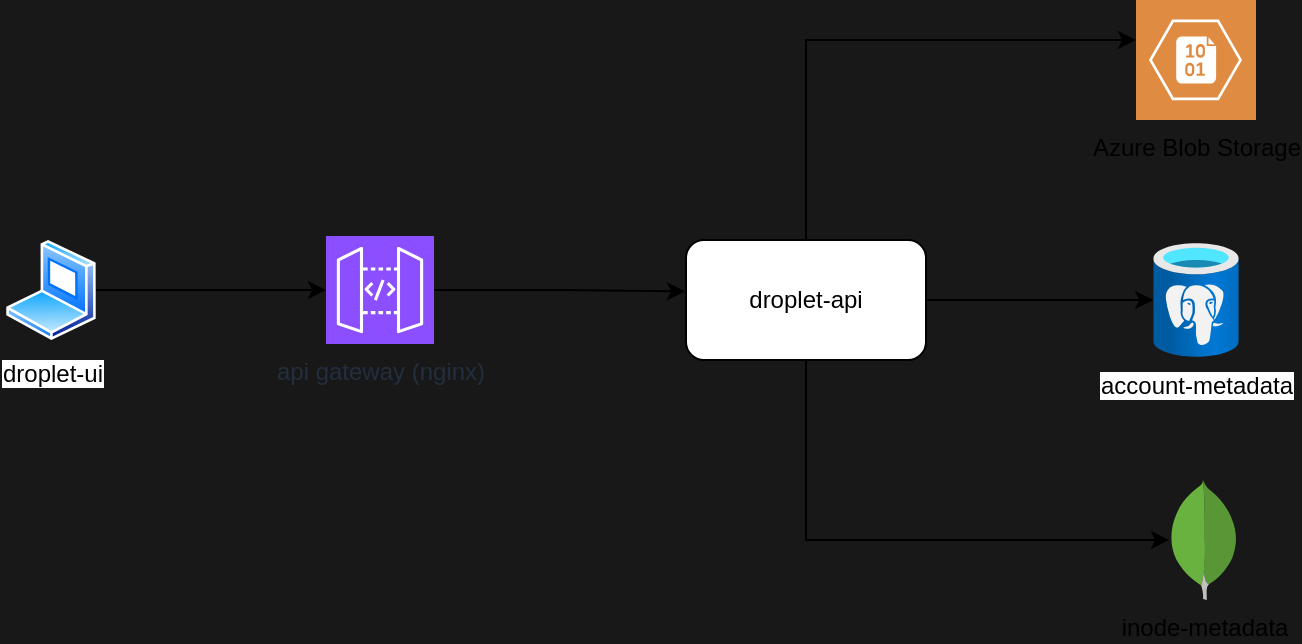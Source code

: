 <mxfile version="26.2.14">
  <diagram name="Page-1" id="3hEsWZGhNefQVvCpEWHl">
    <mxGraphModel dx="815" dy="413" grid="0" gridSize="10" guides="1" tooltips="1" connect="1" arrows="1" fold="1" page="1" pageScale="1" pageWidth="850" pageHeight="1100" background="light-dark(#181818, #121212)" math="0" shadow="0">
      <root>
        <mxCell id="0" />
        <mxCell id="1" parent="0" />
        <mxCell id="oDxUF16mtNmP46-manbr-8" style="edgeStyle=orthogonalEdgeStyle;rounded=0;orthogonalLoop=1;jettySize=auto;html=1;" edge="1" parent="1" source="oDxUF16mtNmP46-manbr-1" target="oDxUF16mtNmP46-manbr-2">
          <mxGeometry relative="1" as="geometry" />
        </mxCell>
        <mxCell id="oDxUF16mtNmP46-manbr-1" value="droplet-ui" style="image;aspect=fixed;perimeter=ellipsePerimeter;html=1;align=center;shadow=0;dashed=0;spacingTop=3;image=img/lib/active_directory/laptop_client.svg;" vertex="1" parent="1">
          <mxGeometry x="80" y="240" width="45" height="50" as="geometry" />
        </mxCell>
        <mxCell id="oDxUF16mtNmP46-manbr-2" value="api gateway (nginx)" style="sketch=0;points=[[0,0,0],[0.25,0,0],[0.5,0,0],[0.75,0,0],[1,0,0],[0,1,0],[0.25,1,0],[0.5,1,0],[0.75,1,0],[1,1,0],[0,0.25,0],[0,0.5,0],[0,0.75,0],[1,0.25,0],[1,0.5,0],[1,0.75,0]];outlineConnect=0;fontColor=#232F3E;fillColor=#8C4FFF;strokeColor=#ffffff;dashed=0;verticalLabelPosition=bottom;verticalAlign=top;align=center;html=1;fontSize=12;fontStyle=0;aspect=fixed;shape=mxgraph.aws4.resourceIcon;resIcon=mxgraph.aws4.api_gateway;" vertex="1" parent="1">
          <mxGeometry x="240" y="238" width="54" height="54" as="geometry" />
        </mxCell>
        <mxCell id="oDxUF16mtNmP46-manbr-13" style="edgeStyle=orthogonalEdgeStyle;rounded=0;orthogonalLoop=1;jettySize=auto;html=1;" edge="1" parent="1" source="oDxUF16mtNmP46-manbr-3" target="oDxUF16mtNmP46-manbr-4">
          <mxGeometry relative="1" as="geometry">
            <Array as="points">
              <mxPoint x="480" y="140" />
            </Array>
          </mxGeometry>
        </mxCell>
        <mxCell id="oDxUF16mtNmP46-manbr-14" style="edgeStyle=orthogonalEdgeStyle;rounded=0;orthogonalLoop=1;jettySize=auto;html=1;" edge="1" parent="1" source="oDxUF16mtNmP46-manbr-3" target="oDxUF16mtNmP46-manbr-10">
          <mxGeometry relative="1" as="geometry" />
        </mxCell>
        <mxCell id="oDxUF16mtNmP46-manbr-15" style="edgeStyle=orthogonalEdgeStyle;rounded=0;orthogonalLoop=1;jettySize=auto;html=1;" edge="1" parent="1" source="oDxUF16mtNmP46-manbr-3" target="oDxUF16mtNmP46-manbr-12">
          <mxGeometry relative="1" as="geometry">
            <Array as="points">
              <mxPoint x="480" y="390" />
            </Array>
          </mxGeometry>
        </mxCell>
        <mxCell id="oDxUF16mtNmP46-manbr-3" value="droplet-api" style="rounded=1;whiteSpace=wrap;html=1;" vertex="1" parent="1">
          <mxGeometry x="420" y="240" width="120" height="60" as="geometry" />
        </mxCell>
        <mxCell id="oDxUF16mtNmP46-manbr-4" value="Azure Blob Storage" style="sketch=0;pointerEvents=1;shadow=0;dashed=0;html=1;strokeColor=none;fillColor=#DF8C42;labelPosition=center;verticalLabelPosition=bottom;verticalAlign=top;align=center;outlineConnect=0;shape=mxgraph.veeam2.azure_blob;" vertex="1" parent="1">
          <mxGeometry x="645" y="120" width="60" height="60" as="geometry" />
        </mxCell>
        <mxCell id="oDxUF16mtNmP46-manbr-9" style="edgeStyle=orthogonalEdgeStyle;rounded=0;orthogonalLoop=1;jettySize=auto;html=1;entryX=-0.004;entryY=0.428;entryDx=0;entryDy=0;entryPerimeter=0;" edge="1" parent="1" source="oDxUF16mtNmP46-manbr-2" target="oDxUF16mtNmP46-manbr-3">
          <mxGeometry relative="1" as="geometry" />
        </mxCell>
        <mxCell id="oDxUF16mtNmP46-manbr-10" value="account-metadata" style="image;aspect=fixed;html=1;points=[];align=center;fontSize=12;image=img/lib/azure2/databases/Azure_Database_PostgreSQL_Server.svg;" vertex="1" parent="1">
          <mxGeometry x="653.63" y="241.5" width="42.75" height="57" as="geometry" />
        </mxCell>
        <mxCell id="oDxUF16mtNmP46-manbr-12" value="inode-metadata" style="dashed=0;outlineConnect=0;html=1;align=center;labelPosition=center;verticalLabelPosition=bottom;verticalAlign=top;shape=mxgraph.weblogos.mongodb" vertex="1" parent="1">
          <mxGeometry x="661.56" y="360" width="34.82" height="60" as="geometry" />
        </mxCell>
      </root>
    </mxGraphModel>
  </diagram>
</mxfile>
